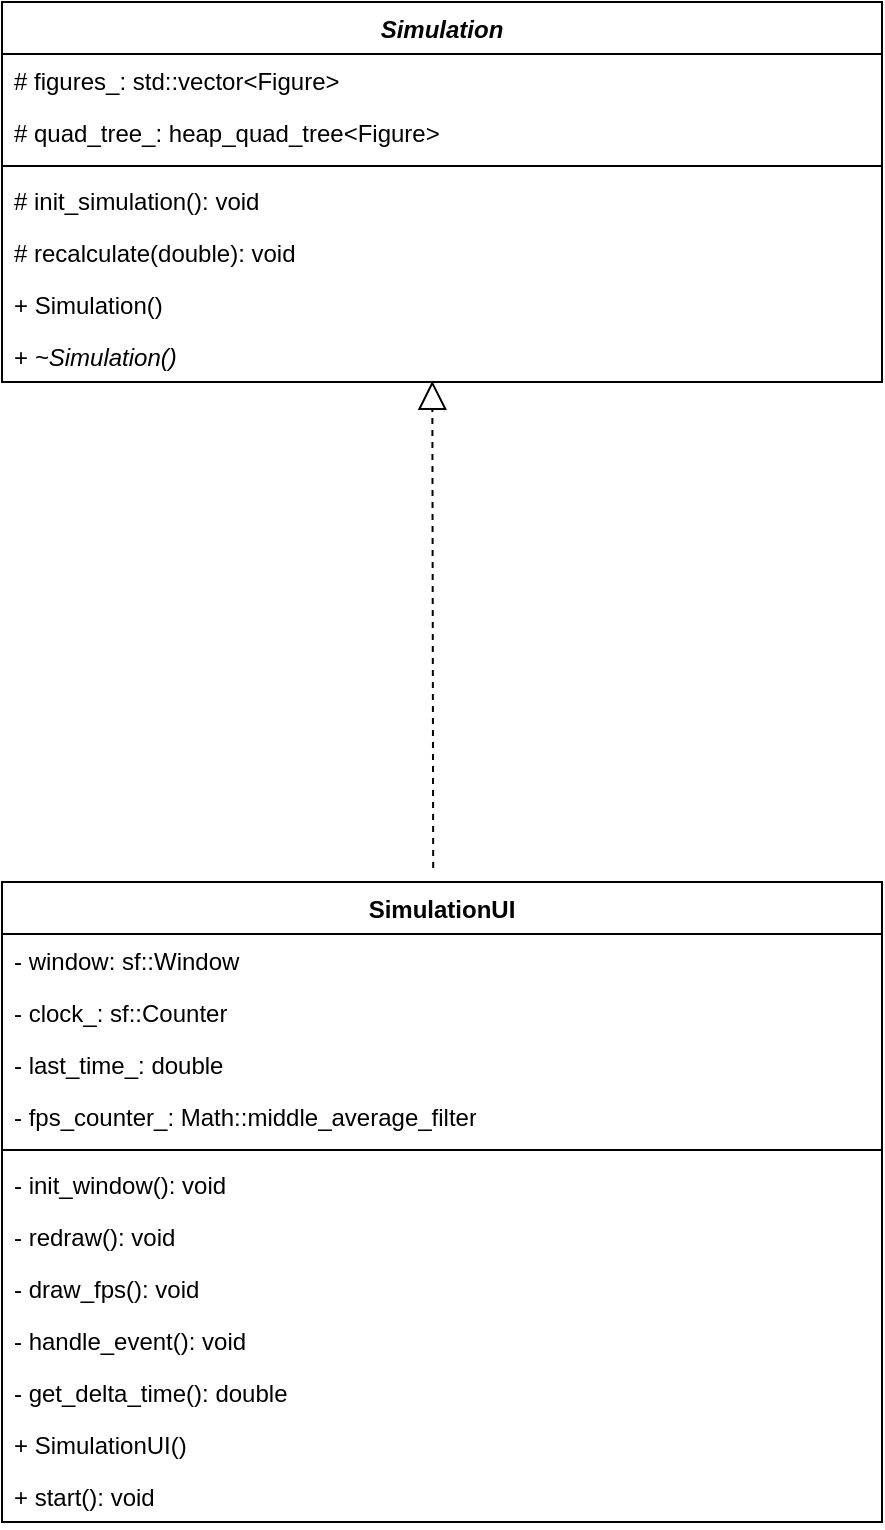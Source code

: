 <mxfile version="21.1.1" type="device">
  <diagram name="Page-1" id="UJRYO1_6vTV9VIauJ9Q4">
    <mxGraphModel dx="2048" dy="676" grid="1" gridSize="10" guides="1" tooltips="1" connect="1" arrows="1" fold="1" page="1" pageScale="1" pageWidth="827" pageHeight="1169" math="0" shadow="0">
      <root>
        <mxCell id="0" />
        <mxCell id="1" parent="0" />
        <mxCell id="QNR-yJCA4MaJLPURuo5s-31" value="" style="group" parent="1" vertex="1" connectable="0">
          <mxGeometry x="-230" y="50" width="440" height="656" as="geometry" />
        </mxCell>
        <mxCell id="QNR-yJCA4MaJLPURuo5s-1" value="&lt;i&gt;Simulation&lt;/i&gt;" style="swimlane;fontStyle=1;align=center;verticalAlign=top;childLayout=stackLayout;horizontal=1;startSize=26;horizontalStack=0;resizeParent=1;resizeParentMax=0;resizeLast=0;collapsible=1;marginBottom=0;whiteSpace=wrap;html=1;" parent="QNR-yJCA4MaJLPURuo5s-31" vertex="1">
          <mxGeometry width="440.0" height="190" as="geometry" />
        </mxCell>
        <mxCell id="QNR-yJCA4MaJLPURuo5s-3" value="# figures_: std::vector&amp;lt;Figure&amp;gt;" style="text;strokeColor=none;fillColor=none;align=left;verticalAlign=top;spacingLeft=4;spacingRight=4;overflow=hidden;rotatable=0;points=[[0,0.5],[1,0.5]];portConstraint=eastwest;whiteSpace=wrap;html=1;" parent="QNR-yJCA4MaJLPURuo5s-1" vertex="1">
          <mxGeometry y="26" width="440.0" height="26" as="geometry" />
        </mxCell>
        <mxCell id="QNR-yJCA4MaJLPURuo5s-12" value="# quad_tree_: heap_quad_tree&amp;lt;Figure&amp;gt;" style="text;strokeColor=none;fillColor=none;align=left;verticalAlign=top;spacingLeft=4;spacingRight=4;overflow=hidden;rotatable=0;points=[[0,0.5],[1,0.5]];portConstraint=eastwest;whiteSpace=wrap;html=1;" parent="QNR-yJCA4MaJLPURuo5s-1" vertex="1">
          <mxGeometry y="52" width="440.0" height="26" as="geometry" />
        </mxCell>
        <mxCell id="QNR-yJCA4MaJLPURuo5s-2" value="" style="line;strokeWidth=1;fillColor=none;align=left;verticalAlign=middle;spacingTop=-1;spacingLeft=3;spacingRight=3;rotatable=0;labelPosition=right;points=[];portConstraint=eastwest;strokeColor=inherit;" parent="QNR-yJCA4MaJLPURuo5s-1" vertex="1">
          <mxGeometry y="78" width="440.0" height="8" as="geometry" />
        </mxCell>
        <mxCell id="QNR-yJCA4MaJLPURuo5s-8" value="# init_simulation(): void" style="text;strokeColor=none;fillColor=none;align=left;verticalAlign=top;spacingLeft=4;spacingRight=4;overflow=hidden;rotatable=0;points=[[0,0.5],[1,0.5]];portConstraint=eastwest;whiteSpace=wrap;html=1;" parent="QNR-yJCA4MaJLPURuo5s-1" vertex="1">
          <mxGeometry y="86" width="440.0" height="26" as="geometry" />
        </mxCell>
        <mxCell id="QNR-yJCA4MaJLPURuo5s-19" value="# recalculate(double): void" style="text;strokeColor=none;fillColor=none;align=left;verticalAlign=top;spacingLeft=4;spacingRight=4;overflow=hidden;rotatable=0;points=[[0,0.5],[1,0.5]];portConstraint=eastwest;whiteSpace=wrap;html=1;" parent="QNR-yJCA4MaJLPURuo5s-1" vertex="1">
          <mxGeometry y="112" width="440.0" height="26" as="geometry" />
        </mxCell>
        <mxCell id="QNR-yJCA4MaJLPURuo5s-18" value="+ Simulation()" style="text;strokeColor=none;fillColor=none;align=left;verticalAlign=top;spacingLeft=4;spacingRight=4;overflow=hidden;rotatable=0;points=[[0,0.5],[1,0.5]];portConstraint=eastwest;whiteSpace=wrap;html=1;" parent="QNR-yJCA4MaJLPURuo5s-1" vertex="1">
          <mxGeometry y="138" width="440.0" height="26" as="geometry" />
        </mxCell>
        <mxCell id="QNR-yJCA4MaJLPURuo5s-23" value="+ &lt;i&gt;~Simulation()&lt;/i&gt;" style="text;strokeColor=none;fillColor=none;align=left;verticalAlign=top;spacingLeft=4;spacingRight=4;overflow=hidden;rotatable=0;points=[[0,0.5],[1,0.5]];portConstraint=eastwest;whiteSpace=wrap;html=1;" parent="QNR-yJCA4MaJLPURuo5s-1" vertex="1">
          <mxGeometry y="164" width="440.0" height="26" as="geometry" />
        </mxCell>
        <mxCell id="QNR-yJCA4MaJLPURuo5s-6" value="SimulationUI" style="swimlane;fontStyle=1;align=center;verticalAlign=top;childLayout=stackLayout;horizontal=1;startSize=26;horizontalStack=0;resizeParent=1;resizeParentMax=0;resizeLast=0;collapsible=1;marginBottom=0;whiteSpace=wrap;html=1;" parent="QNR-yJCA4MaJLPURuo5s-31" vertex="1">
          <mxGeometry y="440" width="440.0" height="320" as="geometry" />
        </mxCell>
        <mxCell id="QNR-yJCA4MaJLPURuo5s-9" value="- window: sf::Window" style="text;strokeColor=none;fillColor=none;align=left;verticalAlign=top;spacingLeft=4;spacingRight=4;overflow=hidden;rotatable=0;points=[[0,0.5],[1,0.5]];portConstraint=eastwest;whiteSpace=wrap;html=1;" parent="QNR-yJCA4MaJLPURuo5s-6" vertex="1">
          <mxGeometry y="26" width="440.0" height="26" as="geometry" />
        </mxCell>
        <mxCell id="QNR-yJCA4MaJLPURuo5s-11" value="- clock_: sf::Counter" style="text;strokeColor=none;fillColor=none;align=left;verticalAlign=top;spacingLeft=4;spacingRight=4;overflow=hidden;rotatable=0;points=[[0,0.5],[1,0.5]];portConstraint=eastwest;whiteSpace=wrap;html=1;" parent="QNR-yJCA4MaJLPURuo5s-6" vertex="1">
          <mxGeometry y="52" width="440.0" height="26" as="geometry" />
        </mxCell>
        <mxCell id="QNR-yJCA4MaJLPURuo5s-4" value="- last_time_: double" style="text;strokeColor=none;fillColor=none;align=left;verticalAlign=top;spacingLeft=4;spacingRight=4;overflow=hidden;rotatable=0;points=[[0,0.5],[1,0.5]];portConstraint=eastwest;whiteSpace=wrap;html=1;" parent="QNR-yJCA4MaJLPURuo5s-6" vertex="1">
          <mxGeometry y="78" width="440.0" height="26" as="geometry" />
        </mxCell>
        <mxCell id="QNR-yJCA4MaJLPURuo5s-5" value="- fps_counter_:&amp;nbsp;Math::middle_average_filter" style="text;strokeColor=none;fillColor=none;align=left;verticalAlign=top;spacingLeft=4;spacingRight=4;overflow=hidden;rotatable=0;points=[[0,0.5],[1,0.5]];portConstraint=eastwest;whiteSpace=wrap;html=1;" parent="QNR-yJCA4MaJLPURuo5s-6" vertex="1">
          <mxGeometry y="104" width="440.0" height="26" as="geometry" />
        </mxCell>
        <mxCell id="QNR-yJCA4MaJLPURuo5s-7" value="" style="line;strokeWidth=1;fillColor=none;align=left;verticalAlign=middle;spacingTop=-1;spacingLeft=3;spacingRight=3;rotatable=0;labelPosition=right;points=[];portConstraint=eastwest;strokeColor=inherit;" parent="QNR-yJCA4MaJLPURuo5s-6" vertex="1">
          <mxGeometry y="130" width="440.0" height="8" as="geometry" />
        </mxCell>
        <mxCell id="QNR-yJCA4MaJLPURuo5s-10" value="- init_window(): void" style="text;strokeColor=none;fillColor=none;align=left;verticalAlign=top;spacingLeft=4;spacingRight=4;overflow=hidden;rotatable=0;points=[[0,0.5],[1,0.5]];portConstraint=eastwest;whiteSpace=wrap;html=1;" parent="QNR-yJCA4MaJLPURuo5s-6" vertex="1">
          <mxGeometry y="138" width="440.0" height="26" as="geometry" />
        </mxCell>
        <mxCell id="QNR-yJCA4MaJLPURuo5s-26" value="- redraw(): void" style="text;strokeColor=none;fillColor=none;align=left;verticalAlign=top;spacingLeft=4;spacingRight=4;overflow=hidden;rotatable=0;points=[[0,0.5],[1,0.5]];portConstraint=eastwest;whiteSpace=wrap;html=1;" parent="QNR-yJCA4MaJLPURuo5s-6" vertex="1">
          <mxGeometry y="164" width="440.0" height="26" as="geometry" />
        </mxCell>
        <mxCell id="QNR-yJCA4MaJLPURuo5s-27" value="- draw_fps(): void" style="text;strokeColor=none;fillColor=none;align=left;verticalAlign=top;spacingLeft=4;spacingRight=4;overflow=hidden;rotatable=0;points=[[0,0.5],[1,0.5]];portConstraint=eastwest;whiteSpace=wrap;html=1;" parent="QNR-yJCA4MaJLPURuo5s-6" vertex="1">
          <mxGeometry y="190" width="440.0" height="26" as="geometry" />
        </mxCell>
        <mxCell id="QNR-yJCA4MaJLPURuo5s-28" value="- handle_event(): void" style="text;strokeColor=none;fillColor=none;align=left;verticalAlign=top;spacingLeft=4;spacingRight=4;overflow=hidden;rotatable=0;points=[[0,0.5],[1,0.5]];portConstraint=eastwest;whiteSpace=wrap;html=1;" parent="QNR-yJCA4MaJLPURuo5s-6" vertex="1">
          <mxGeometry y="216" width="440.0" height="26" as="geometry" />
        </mxCell>
        <mxCell id="KCRid4dAvhM9vCIpdkC8-1" value="- get_delta_time(): double" style="text;strokeColor=none;fillColor=none;align=left;verticalAlign=top;spacingLeft=4;spacingRight=4;overflow=hidden;rotatable=0;points=[[0,0.5],[1,0.5]];portConstraint=eastwest;whiteSpace=wrap;html=1;" vertex="1" parent="QNR-yJCA4MaJLPURuo5s-6">
          <mxGeometry y="242" width="440.0" height="26" as="geometry" />
        </mxCell>
        <mxCell id="QNR-yJCA4MaJLPURuo5s-29" value="+ SimulationUI()" style="text;strokeColor=none;fillColor=none;align=left;verticalAlign=top;spacingLeft=4;spacingRight=4;overflow=hidden;rotatable=0;points=[[0,0.5],[1,0.5]];portConstraint=eastwest;whiteSpace=wrap;html=1;" parent="QNR-yJCA4MaJLPURuo5s-6" vertex="1">
          <mxGeometry y="268" width="440.0" height="26" as="geometry" />
        </mxCell>
        <mxCell id="QNR-yJCA4MaJLPURuo5s-30" value="+ start(): void" style="text;strokeColor=none;fillColor=none;align=left;verticalAlign=top;spacingLeft=4;spacingRight=4;overflow=hidden;rotatable=0;points=[[0,0.5],[1,0.5]];portConstraint=eastwest;whiteSpace=wrap;html=1;" parent="QNR-yJCA4MaJLPURuo5s-6" vertex="1">
          <mxGeometry y="294" width="440.0" height="26" as="geometry" />
        </mxCell>
        <mxCell id="QNR-yJCA4MaJLPURuo5s-24" value="" style="endArrow=block;dashed=1;endFill=0;endSize=12;html=1;rounded=0;exitX=0.49;exitY=-0.022;exitDx=0;exitDy=0;exitPerimeter=0;entryX=0.489;entryY=0.978;entryDx=0;entryDy=0;entryPerimeter=0;" parent="QNR-yJCA4MaJLPURuo5s-31" source="QNR-yJCA4MaJLPURuo5s-6" target="QNR-yJCA4MaJLPURuo5s-23" edge="1">
          <mxGeometry width="160" relative="1" as="geometry">
            <mxPoint x="214.884" y="395" as="sourcePoint" />
            <mxPoint x="214.884" y="270" as="targetPoint" />
          </mxGeometry>
        </mxCell>
      </root>
    </mxGraphModel>
  </diagram>
</mxfile>
